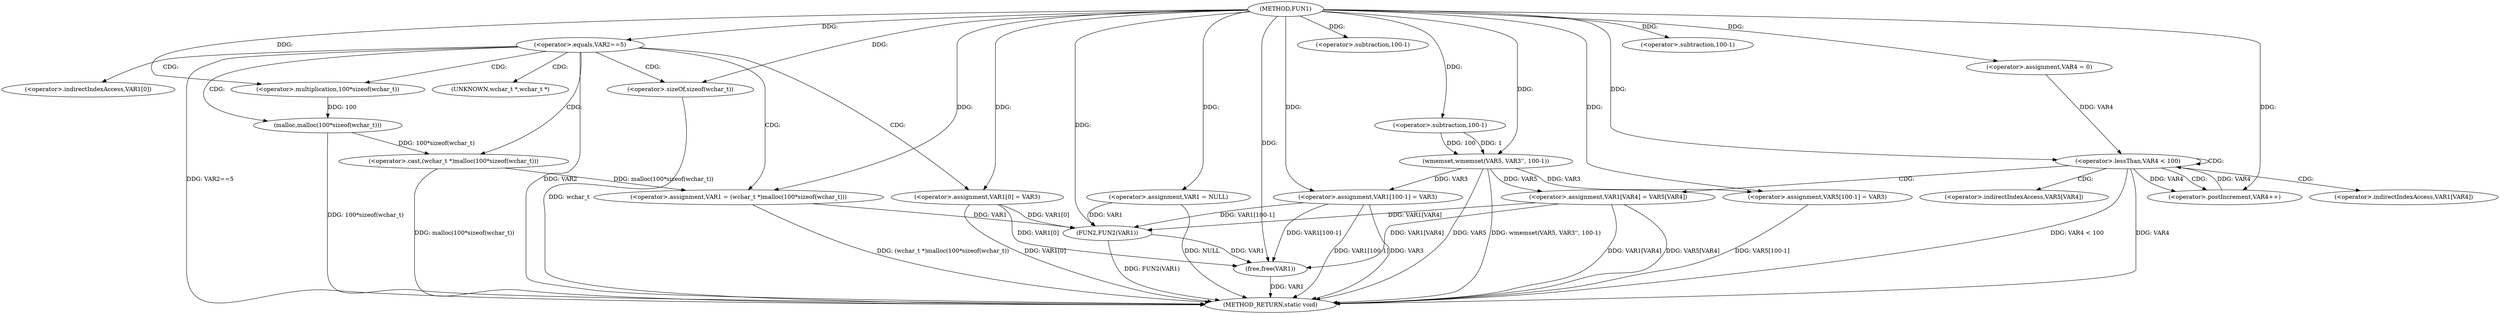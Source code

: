 digraph FUN1 {  
"1000100" [label = "(METHOD,FUN1)" ]
"1000169" [label = "(METHOD_RETURN,static void)" ]
"1000103" [label = "(<operator>.assignment,VAR1 = NULL)" ]
"1000107" [label = "(<operator>.equals,VAR2==5)" ]
"1000111" [label = "(<operator>.assignment,VAR1 = (wchar_t *)malloc(100*sizeof(wchar_t)))" ]
"1000113" [label = "(<operator>.cast,(wchar_t *)malloc(100*sizeof(wchar_t)))" ]
"1000115" [label = "(malloc,malloc(100*sizeof(wchar_t)))" ]
"1000116" [label = "(<operator>.multiplication,100*sizeof(wchar_t))" ]
"1000118" [label = "(<operator>.sizeOf,sizeof(wchar_t))" ]
"1000120" [label = "(<operator>.assignment,VAR1[0] = VAR3)" ]
"1000128" [label = "(wmemset,wmemset(VAR5, VAR3'', 100-1))" ]
"1000131" [label = "(<operator>.subtraction,100-1)" ]
"1000134" [label = "(<operator>.assignment,VAR5[100-1] = VAR3)" ]
"1000137" [label = "(<operator>.subtraction,100-1)" ]
"1000142" [label = "(<operator>.assignment,VAR4 = 0)" ]
"1000145" [label = "(<operator>.lessThan,VAR4 < 100)" ]
"1000148" [label = "(<operator>.postIncrement,VAR4++)" ]
"1000151" [label = "(<operator>.assignment,VAR1[VAR4] = VAR5[VAR4])" ]
"1000158" [label = "(<operator>.assignment,VAR1[100-1] = VAR3)" ]
"1000161" [label = "(<operator>.subtraction,100-1)" ]
"1000165" [label = "(FUN2,FUN2(VAR1))" ]
"1000167" [label = "(free,free(VAR1))" ]
"1000114" [label = "(UNKNOWN,wchar_t *,wchar_t *)" ]
"1000121" [label = "(<operator>.indirectIndexAccess,VAR1[0])" ]
"1000152" [label = "(<operator>.indirectIndexAccess,VAR1[VAR4])" ]
"1000155" [label = "(<operator>.indirectIndexAccess,VAR5[VAR4])" ]
  "1000158" -> "1000169"  [ label = "DDG: VAR1[100-1]"] 
  "1000107" -> "1000169"  [ label = "DDG: VAR2"] 
  "1000103" -> "1000169"  [ label = "DDG: NULL"] 
  "1000151" -> "1000169"  [ label = "DDG: VAR1[VAR4]"] 
  "1000145" -> "1000169"  [ label = "DDG: VAR4 < 100"] 
  "1000128" -> "1000169"  [ label = "DDG: wmemset(VAR5, VAR3'', 100-1)"] 
  "1000118" -> "1000169"  [ label = "DDG: wchar_t"] 
  "1000145" -> "1000169"  [ label = "DDG: VAR4"] 
  "1000165" -> "1000169"  [ label = "DDG: FUN2(VAR1)"] 
  "1000167" -> "1000169"  [ label = "DDG: VAR1"] 
  "1000158" -> "1000169"  [ label = "DDG: VAR3"] 
  "1000107" -> "1000169"  [ label = "DDG: VAR2==5"] 
  "1000128" -> "1000169"  [ label = "DDG: VAR5"] 
  "1000151" -> "1000169"  [ label = "DDG: VAR5[VAR4]"] 
  "1000113" -> "1000169"  [ label = "DDG: malloc(100*sizeof(wchar_t))"] 
  "1000120" -> "1000169"  [ label = "DDG: VAR1[0]"] 
  "1000134" -> "1000169"  [ label = "DDG: VAR5[100-1]"] 
  "1000111" -> "1000169"  [ label = "DDG: (wchar_t *)malloc(100*sizeof(wchar_t))"] 
  "1000115" -> "1000169"  [ label = "DDG: 100*sizeof(wchar_t)"] 
  "1000100" -> "1000103"  [ label = "DDG: "] 
  "1000100" -> "1000107"  [ label = "DDG: "] 
  "1000113" -> "1000111"  [ label = "DDG: malloc(100*sizeof(wchar_t))"] 
  "1000100" -> "1000111"  [ label = "DDG: "] 
  "1000115" -> "1000113"  [ label = "DDG: 100*sizeof(wchar_t)"] 
  "1000116" -> "1000115"  [ label = "DDG: 100"] 
  "1000100" -> "1000116"  [ label = "DDG: "] 
  "1000100" -> "1000118"  [ label = "DDG: "] 
  "1000100" -> "1000120"  [ label = "DDG: "] 
  "1000100" -> "1000128"  [ label = "DDG: "] 
  "1000131" -> "1000128"  [ label = "DDG: 100"] 
  "1000131" -> "1000128"  [ label = "DDG: 1"] 
  "1000100" -> "1000131"  [ label = "DDG: "] 
  "1000128" -> "1000134"  [ label = "DDG: VAR3"] 
  "1000100" -> "1000134"  [ label = "DDG: "] 
  "1000100" -> "1000137"  [ label = "DDG: "] 
  "1000100" -> "1000142"  [ label = "DDG: "] 
  "1000148" -> "1000145"  [ label = "DDG: VAR4"] 
  "1000142" -> "1000145"  [ label = "DDG: VAR4"] 
  "1000100" -> "1000145"  [ label = "DDG: "] 
  "1000145" -> "1000148"  [ label = "DDG: VAR4"] 
  "1000100" -> "1000148"  [ label = "DDG: "] 
  "1000128" -> "1000151"  [ label = "DDG: VAR5"] 
  "1000100" -> "1000158"  [ label = "DDG: "] 
  "1000128" -> "1000158"  [ label = "DDG: VAR3"] 
  "1000100" -> "1000161"  [ label = "DDG: "] 
  "1000158" -> "1000165"  [ label = "DDG: VAR1[100-1]"] 
  "1000103" -> "1000165"  [ label = "DDG: VAR1"] 
  "1000151" -> "1000165"  [ label = "DDG: VAR1[VAR4]"] 
  "1000120" -> "1000165"  [ label = "DDG: VAR1[0]"] 
  "1000111" -> "1000165"  [ label = "DDG: VAR1"] 
  "1000100" -> "1000165"  [ label = "DDG: "] 
  "1000158" -> "1000167"  [ label = "DDG: VAR1[100-1]"] 
  "1000120" -> "1000167"  [ label = "DDG: VAR1[0]"] 
  "1000165" -> "1000167"  [ label = "DDG: VAR1"] 
  "1000151" -> "1000167"  [ label = "DDG: VAR1[VAR4]"] 
  "1000100" -> "1000167"  [ label = "DDG: "] 
  "1000107" -> "1000121"  [ label = "CDG: "] 
  "1000107" -> "1000116"  [ label = "CDG: "] 
  "1000107" -> "1000120"  [ label = "CDG: "] 
  "1000107" -> "1000113"  [ label = "CDG: "] 
  "1000107" -> "1000111"  [ label = "CDG: "] 
  "1000107" -> "1000114"  [ label = "CDG: "] 
  "1000107" -> "1000115"  [ label = "CDG: "] 
  "1000107" -> "1000118"  [ label = "CDG: "] 
  "1000145" -> "1000155"  [ label = "CDG: "] 
  "1000145" -> "1000151"  [ label = "CDG: "] 
  "1000145" -> "1000145"  [ label = "CDG: "] 
  "1000145" -> "1000152"  [ label = "CDG: "] 
  "1000145" -> "1000148"  [ label = "CDG: "] 
}
